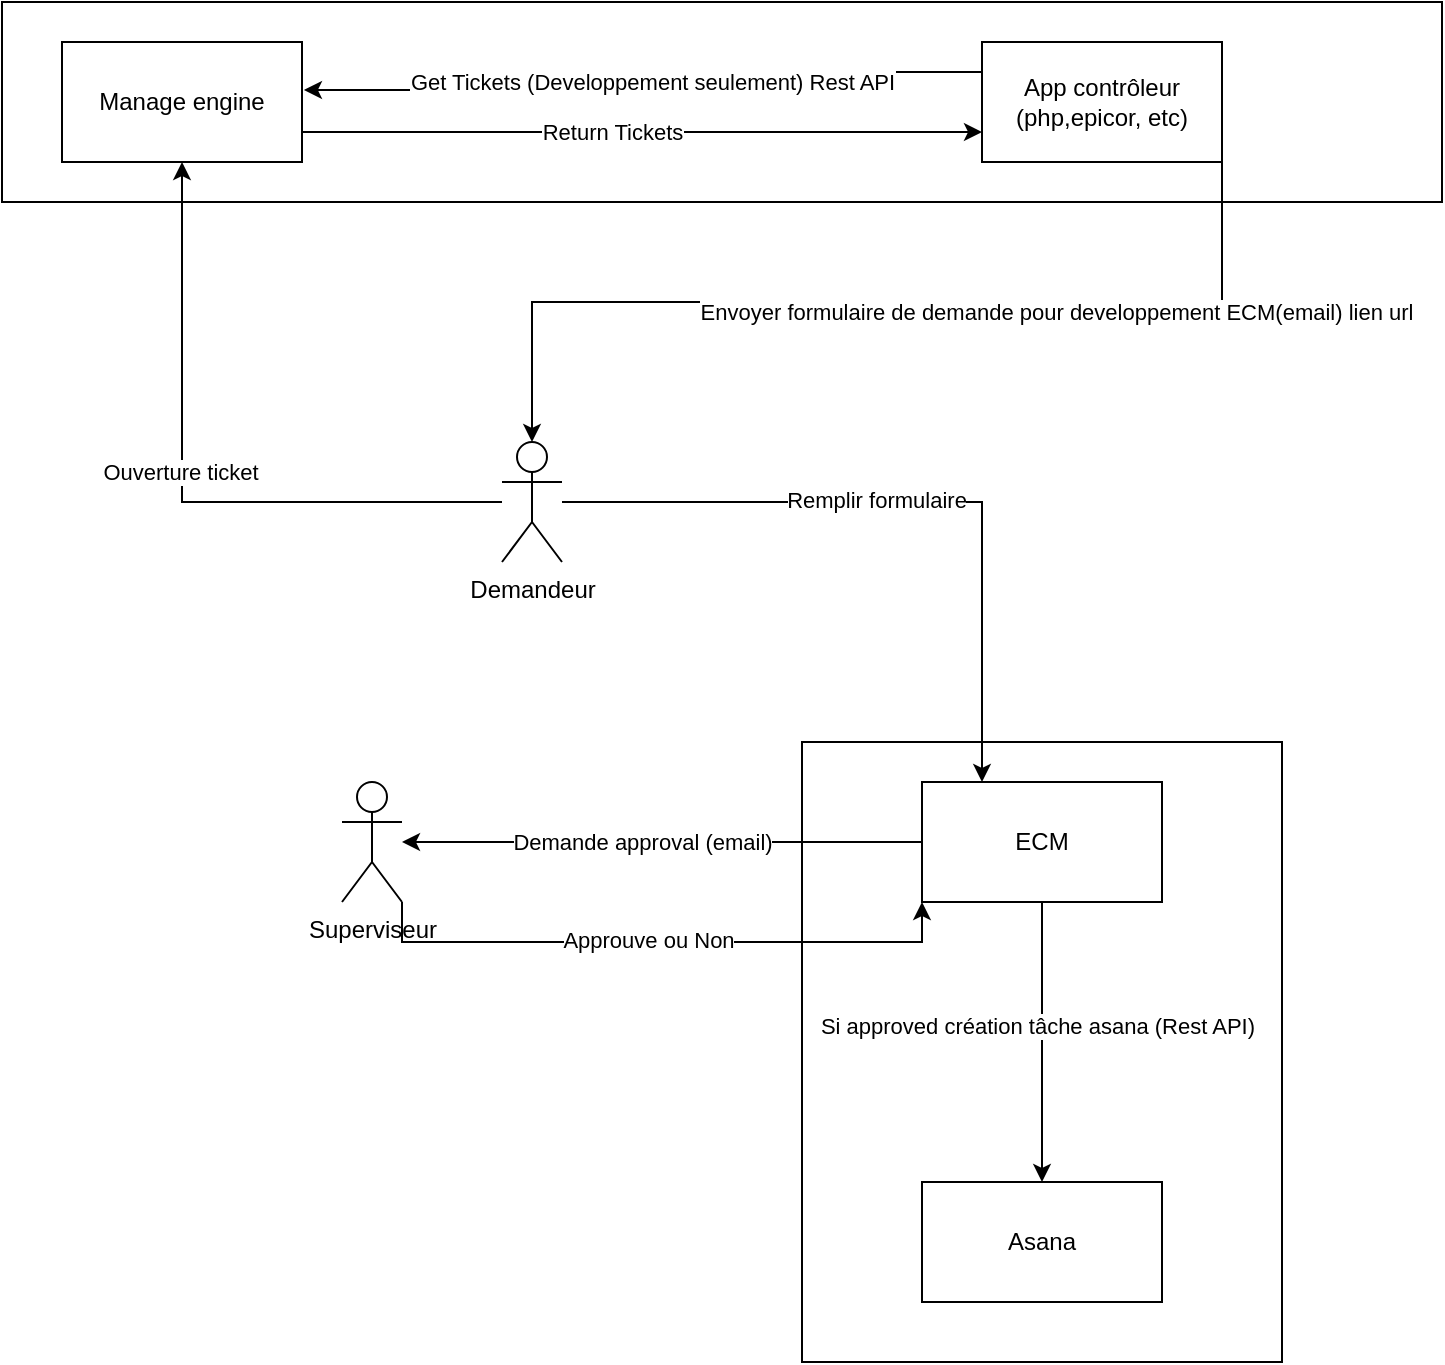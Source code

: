 <mxfile version="24.7.17">
  <diagram name="Page-1" id="2YBvvXClWsGukQMizWep">
    <mxGraphModel dx="1434" dy="746" grid="1" gridSize="10" guides="1" tooltips="1" connect="1" arrows="1" fold="1" page="1" pageScale="1" pageWidth="850" pageHeight="1100" math="0" shadow="0">
      <root>
        <mxCell id="0" />
        <mxCell id="1" parent="0" />
        <mxCell id="eTxGelSMLruOmYQVktT1-41" value="" style="rounded=0;whiteSpace=wrap;html=1;" vertex="1" parent="1">
          <mxGeometry x="480" y="380" width="240" height="310" as="geometry" />
        </mxCell>
        <mxCell id="eTxGelSMLruOmYQVktT1-18" value="" style="rounded=0;whiteSpace=wrap;html=1;" vertex="1" parent="1">
          <mxGeometry x="80" y="10" width="720" height="100" as="geometry" />
        </mxCell>
        <mxCell id="eTxGelSMLruOmYQVktT1-5" style="edgeStyle=orthogonalEdgeStyle;rounded=0;orthogonalLoop=1;jettySize=auto;html=1;exitX=1;exitY=0.75;exitDx=0;exitDy=0;entryX=0;entryY=0.75;entryDx=0;entryDy=0;" edge="1" parent="1" source="eTxGelSMLruOmYQVktT1-1" target="eTxGelSMLruOmYQVktT1-2">
          <mxGeometry relative="1" as="geometry" />
        </mxCell>
        <mxCell id="eTxGelSMLruOmYQVktT1-6" value="Return Tickets" style="edgeLabel;html=1;align=center;verticalAlign=middle;resizable=0;points=[];" vertex="1" connectable="0" parent="eTxGelSMLruOmYQVktT1-5">
          <mxGeometry x="-0.087" relative="1" as="geometry">
            <mxPoint as="offset" />
          </mxGeometry>
        </mxCell>
        <mxCell id="eTxGelSMLruOmYQVktT1-1" value="Manage engine" style="rounded=0;whiteSpace=wrap;html=1;" vertex="1" parent="1">
          <mxGeometry x="110" y="30" width="120" height="60" as="geometry" />
        </mxCell>
        <mxCell id="eTxGelSMLruOmYQVktT1-3" style="edgeStyle=orthogonalEdgeStyle;rounded=0;orthogonalLoop=1;jettySize=auto;html=1;entryX=1.008;entryY=0.4;entryDx=0;entryDy=0;entryPerimeter=0;exitX=0;exitY=0.25;exitDx=0;exitDy=0;" edge="1" parent="1" source="eTxGelSMLruOmYQVktT1-2" target="eTxGelSMLruOmYQVktT1-1">
          <mxGeometry relative="1" as="geometry">
            <mxPoint x="432.5" y="40" as="sourcePoint" />
            <mxPoint x="237.5" y="60" as="targetPoint" />
            <Array as="points">
              <mxPoint x="460" y="54" />
            </Array>
          </mxGeometry>
        </mxCell>
        <mxCell id="eTxGelSMLruOmYQVktT1-4" value="Get Tickets (Developpement seulement) Rest API" style="edgeLabel;html=1;align=center;verticalAlign=middle;resizable=0;points=[];" vertex="1" connectable="0" parent="eTxGelSMLruOmYQVktT1-3">
          <mxGeometry y="3" relative="1" as="geometry">
            <mxPoint y="-7" as="offset" />
          </mxGeometry>
        </mxCell>
        <mxCell id="eTxGelSMLruOmYQVktT1-9" style="edgeStyle=orthogonalEdgeStyle;rounded=0;orthogonalLoop=1;jettySize=auto;html=1;exitX=1;exitY=1;exitDx=0;exitDy=0;entryX=0.5;entryY=0;entryDx=0;entryDy=0;entryPerimeter=0;" edge="1" parent="1" source="eTxGelSMLruOmYQVktT1-2" target="eTxGelSMLruOmYQVktT1-12">
          <mxGeometry relative="1" as="geometry" />
        </mxCell>
        <mxCell id="eTxGelSMLruOmYQVktT1-11" value="Envoyer formulaire de demande pour developpement ECM(email) lien url" style="edgeLabel;html=1;align=center;verticalAlign=middle;resizable=0;points=[];" vertex="1" connectable="0" parent="eTxGelSMLruOmYQVktT1-9">
          <mxGeometry x="-0.314" y="1" relative="1" as="geometry">
            <mxPoint x="13" y="4" as="offset" />
          </mxGeometry>
        </mxCell>
        <mxCell id="eTxGelSMLruOmYQVktT1-2" value="App contrôleur (php,epicor, etc)" style="rounded=0;whiteSpace=wrap;html=1;" vertex="1" parent="1">
          <mxGeometry x="570" y="30" width="120" height="60" as="geometry" />
        </mxCell>
        <mxCell id="eTxGelSMLruOmYQVktT1-22" style="edgeStyle=orthogonalEdgeStyle;rounded=0;orthogonalLoop=1;jettySize=auto;html=1;" edge="1" parent="1" source="eTxGelSMLruOmYQVktT1-12" target="eTxGelSMLruOmYQVktT1-1">
          <mxGeometry relative="1" as="geometry" />
        </mxCell>
        <mxCell id="eTxGelSMLruOmYQVktT1-27" value="Ouverture ticket" style="edgeLabel;html=1;align=center;verticalAlign=middle;resizable=0;points=[];" vertex="1" connectable="0" parent="eTxGelSMLruOmYQVktT1-22">
          <mxGeometry x="0.061" y="1" relative="1" as="geometry">
            <mxPoint as="offset" />
          </mxGeometry>
        </mxCell>
        <mxCell id="eTxGelSMLruOmYQVktT1-32" style="edgeStyle=orthogonalEdgeStyle;rounded=0;orthogonalLoop=1;jettySize=auto;html=1;entryX=0.25;entryY=0;entryDx=0;entryDy=0;" edge="1" parent="1" source="eTxGelSMLruOmYQVktT1-12" target="eTxGelSMLruOmYQVktT1-28">
          <mxGeometry relative="1" as="geometry" />
        </mxCell>
        <mxCell id="eTxGelSMLruOmYQVktT1-33" value="Remplir formulaire" style="edgeLabel;html=1;align=center;verticalAlign=middle;resizable=0;points=[];" vertex="1" connectable="0" parent="eTxGelSMLruOmYQVktT1-32">
          <mxGeometry x="-0.104" y="1" relative="1" as="geometry">
            <mxPoint as="offset" />
          </mxGeometry>
        </mxCell>
        <mxCell id="eTxGelSMLruOmYQVktT1-12" value="Demandeur" style="shape=umlActor;verticalLabelPosition=bottom;verticalAlign=top;html=1;outlineConnect=0;" vertex="1" parent="1">
          <mxGeometry x="330" y="230" width="30" height="60" as="geometry" />
        </mxCell>
        <mxCell id="eTxGelSMLruOmYQVktT1-34" style="edgeStyle=orthogonalEdgeStyle;rounded=0;orthogonalLoop=1;jettySize=auto;html=1;exitX=0;exitY=0.5;exitDx=0;exitDy=0;" edge="1" parent="1" source="eTxGelSMLruOmYQVktT1-28" target="eTxGelSMLruOmYQVktT1-29">
          <mxGeometry relative="1" as="geometry" />
        </mxCell>
        <mxCell id="eTxGelSMLruOmYQVktT1-35" value="Demande approval (email)" style="edgeLabel;html=1;align=center;verticalAlign=middle;resizable=0;points=[];" vertex="1" connectable="0" parent="eTxGelSMLruOmYQVktT1-34">
          <mxGeometry x="0.077" relative="1" as="geometry">
            <mxPoint as="offset" />
          </mxGeometry>
        </mxCell>
        <mxCell id="eTxGelSMLruOmYQVktT1-39" style="edgeStyle=orthogonalEdgeStyle;rounded=0;orthogonalLoop=1;jettySize=auto;html=1;exitX=0.5;exitY=1;exitDx=0;exitDy=0;entryX=0.5;entryY=0;entryDx=0;entryDy=0;" edge="1" parent="1" source="eTxGelSMLruOmYQVktT1-28" target="eTxGelSMLruOmYQVktT1-36">
          <mxGeometry relative="1" as="geometry" />
        </mxCell>
        <mxCell id="eTxGelSMLruOmYQVktT1-40" value="Si approved création tâche asana (Rest API)&amp;nbsp;" style="edgeLabel;html=1;align=center;verticalAlign=middle;resizable=0;points=[];" vertex="1" connectable="0" parent="eTxGelSMLruOmYQVktT1-39">
          <mxGeometry x="-0.111" y="-1" relative="1" as="geometry">
            <mxPoint as="offset" />
          </mxGeometry>
        </mxCell>
        <mxCell id="eTxGelSMLruOmYQVktT1-28" value="ECM" style="rounded=0;whiteSpace=wrap;html=1;" vertex="1" parent="1">
          <mxGeometry x="540" y="400" width="120" height="60" as="geometry" />
        </mxCell>
        <mxCell id="eTxGelSMLruOmYQVktT1-37" style="edgeStyle=orthogonalEdgeStyle;rounded=0;orthogonalLoop=1;jettySize=auto;html=1;exitX=1;exitY=1;exitDx=0;exitDy=0;exitPerimeter=0;entryX=0;entryY=1;entryDx=0;entryDy=0;" edge="1" parent="1" source="eTxGelSMLruOmYQVktT1-29" target="eTxGelSMLruOmYQVktT1-28">
          <mxGeometry relative="1" as="geometry" />
        </mxCell>
        <mxCell id="eTxGelSMLruOmYQVktT1-38" value="Approuve ou Non" style="edgeLabel;html=1;align=center;verticalAlign=middle;resizable=0;points=[];" vertex="1" connectable="0" parent="eTxGelSMLruOmYQVktT1-37">
          <mxGeometry x="-0.047" y="1" relative="1" as="geometry">
            <mxPoint as="offset" />
          </mxGeometry>
        </mxCell>
        <mxCell id="eTxGelSMLruOmYQVktT1-29" value="Superviseur" style="shape=umlActor;verticalLabelPosition=bottom;verticalAlign=top;html=1;outlineConnect=0;" vertex="1" parent="1">
          <mxGeometry x="250" y="400" width="30" height="60" as="geometry" />
        </mxCell>
        <mxCell id="eTxGelSMLruOmYQVktT1-36" value="Asana" style="rounded=0;whiteSpace=wrap;html=1;" vertex="1" parent="1">
          <mxGeometry x="540" y="600" width="120" height="60" as="geometry" />
        </mxCell>
      </root>
    </mxGraphModel>
  </diagram>
</mxfile>
